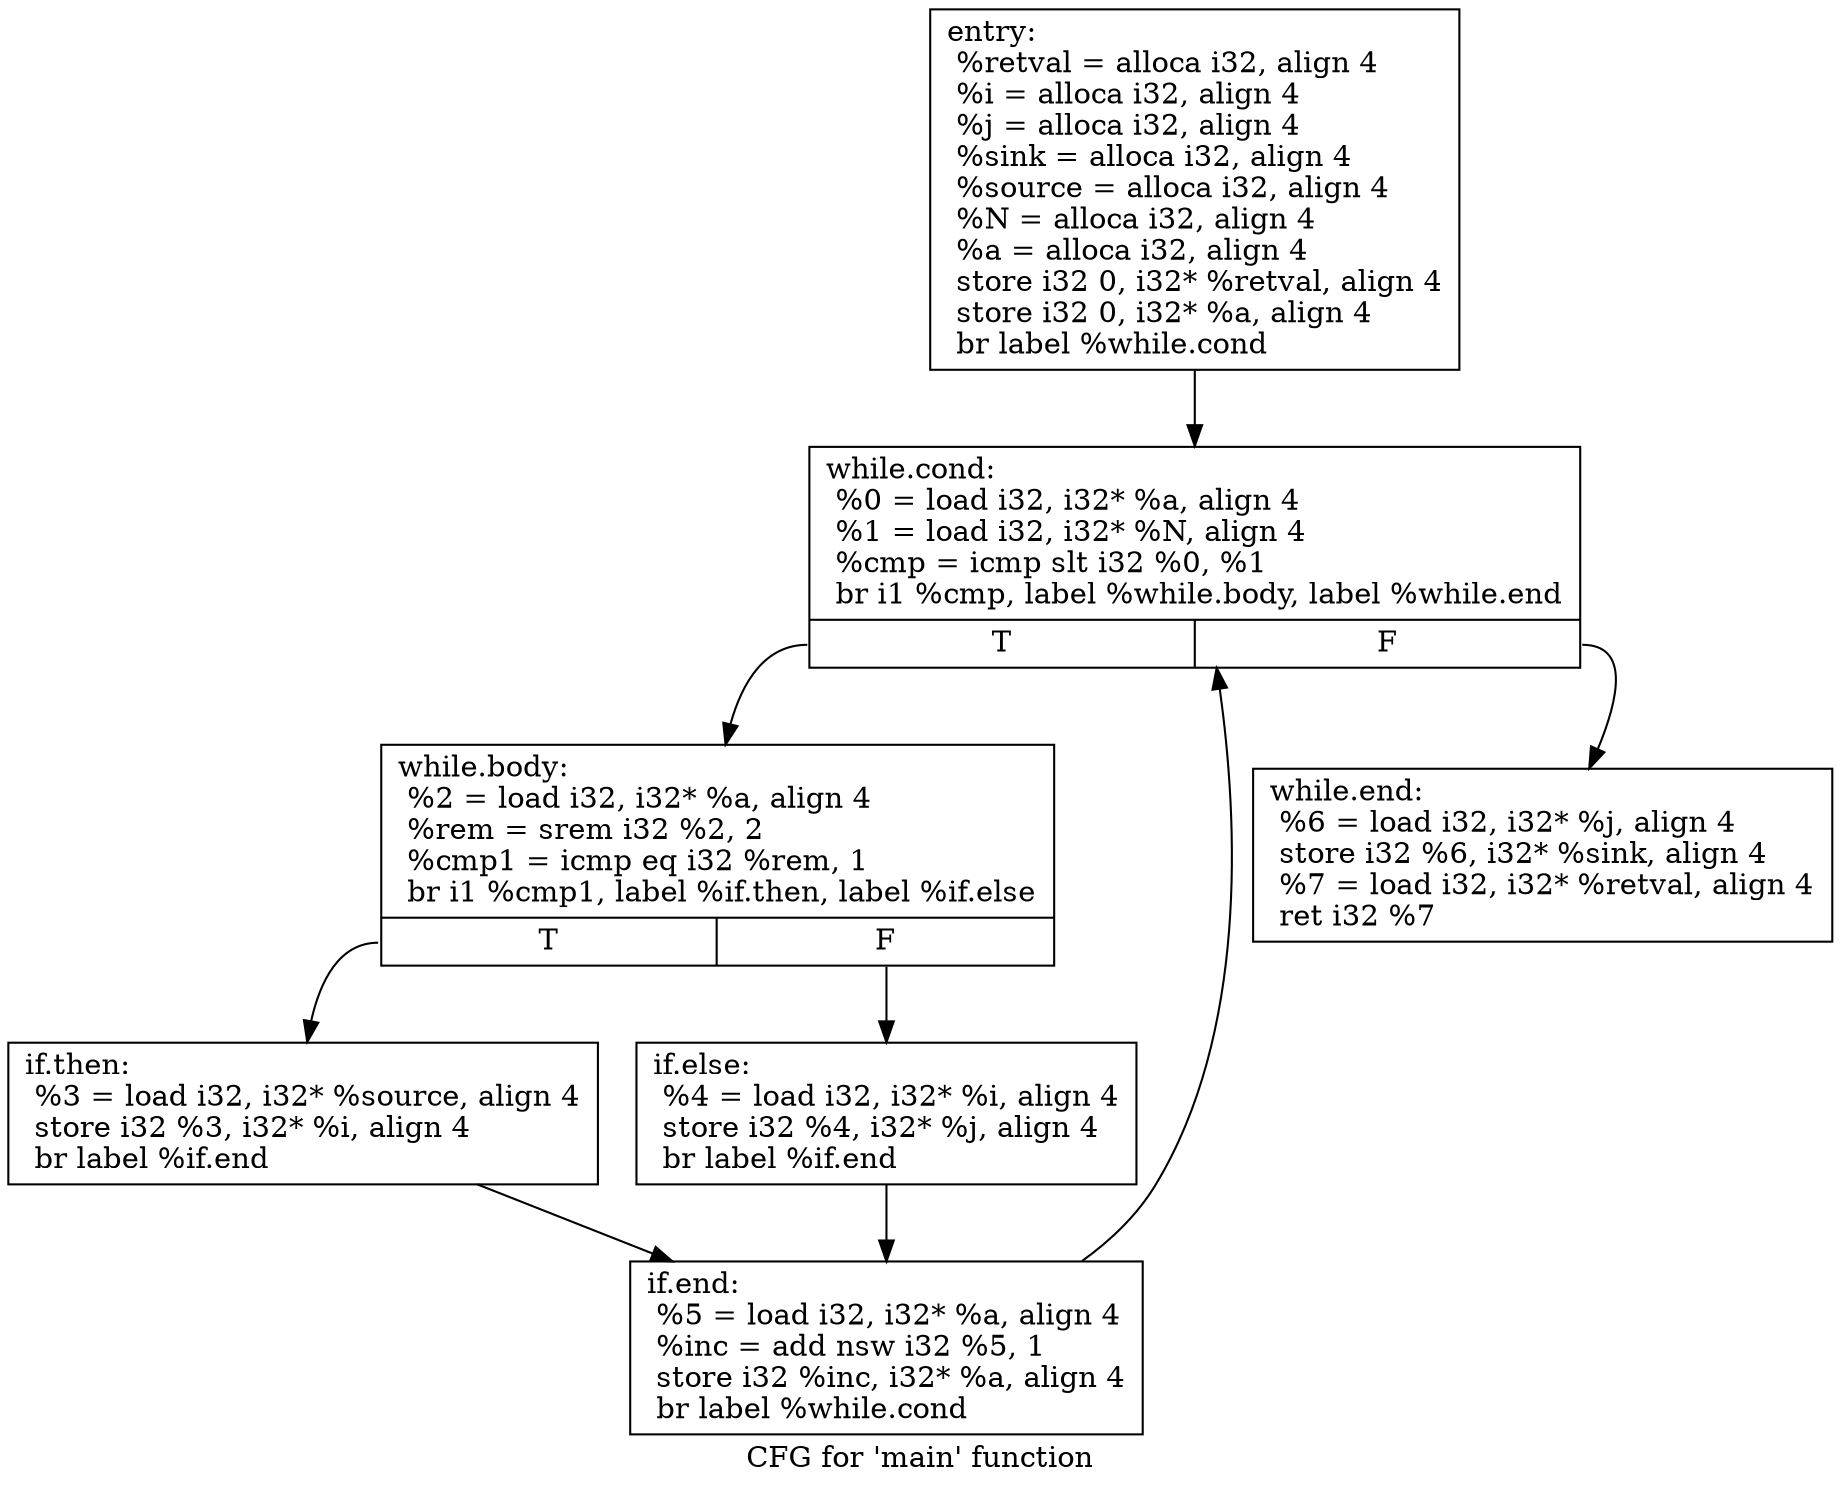 digraph "CFG for 'main' function" {
	label="CFG for 'main' function";

	Node0x55b19996ebf0 [shape=record,label="{entry:\l  %retval = alloca i32, align 4\l  %i = alloca i32, align 4\l  %j = alloca i32, align 4\l  %sink = alloca i32, align 4\l  %source = alloca i32, align 4\l  %N = alloca i32, align 4\l  %a = alloca i32, align 4\l  store i32 0, i32* %retval, align 4\l  store i32 0, i32* %a, align 4\l  br label %while.cond\l}"];
	Node0x55b19996ebf0 -> Node0x55b19996f810;
	Node0x55b19996f810 [shape=record,label="{while.cond:                                       \l  %0 = load i32, i32* %a, align 4\l  %1 = load i32, i32* %N, align 4\l  %cmp = icmp slt i32 %0, %1\l  br i1 %cmp, label %while.body, label %while.end\l|{<s0>T|<s1>F}}"];
	Node0x55b19996f810:s0 -> Node0x55b19996fa60;
	Node0x55b19996f810:s1 -> Node0x55b19996fb40;
	Node0x55b19996fa60 [shape=record,label="{while.body:                                       \l  %2 = load i32, i32* %a, align 4\l  %rem = srem i32 %2, 2\l  %cmp1 = icmp eq i32 %rem, 1\l  br i1 %cmp1, label %if.then, label %if.else\l|{<s0>T|<s1>F}}"];
	Node0x55b19996fa60:s0 -> Node0x55b19996ff20;
	Node0x55b19996fa60:s1 -> Node0x55b19996fff0;
	Node0x55b19996ff20 [shape=record,label="{if.then:                                          \l  %3 = load i32, i32* %source, align 4\l  store i32 %3, i32* %i, align 4\l  br label %if.end\l}"];
	Node0x55b19996ff20 -> Node0x55b199970140;
	Node0x55b19996fff0 [shape=record,label="{if.else:                                          \l  %4 = load i32, i32* %i, align 4\l  store i32 %4, i32* %j, align 4\l  br label %if.end\l}"];
	Node0x55b19996fff0 -> Node0x55b199970140;
	Node0x55b199970140 [shape=record,label="{if.end:                                           \l  %5 = load i32, i32* %a, align 4\l  %inc = add nsw i32 %5, 1\l  store i32 %inc, i32* %a, align 4\l  br label %while.cond\l}"];
	Node0x55b199970140 -> Node0x55b19996f810;
	Node0x55b19996fb40 [shape=record,label="{while.end:                                        \l  %6 = load i32, i32* %j, align 4\l  store i32 %6, i32* %sink, align 4\l  %7 = load i32, i32* %retval, align 4\l  ret i32 %7\l}"];
}
